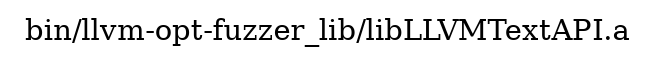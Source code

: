 digraph "bin/llvm-opt-fuzzer_lib/libLLVMTextAPI.a" {
	label="bin/llvm-opt-fuzzer_lib/libLLVMTextAPI.a";
	rankdir=LR;

}
